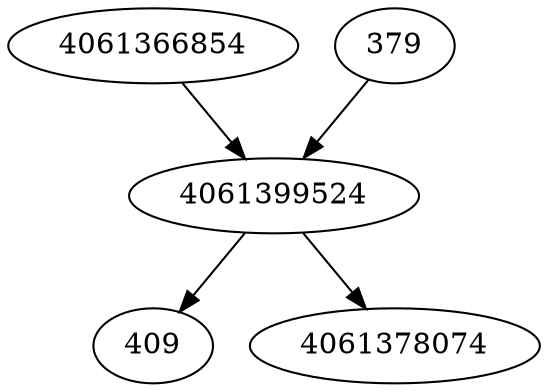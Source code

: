 strict digraph  {
4061399524;
4061366854;
409;
4061378074;
379;
4061399524 -> 4061378074;
4061399524 -> 409;
4061366854 -> 4061399524;
379 -> 4061399524;
}
